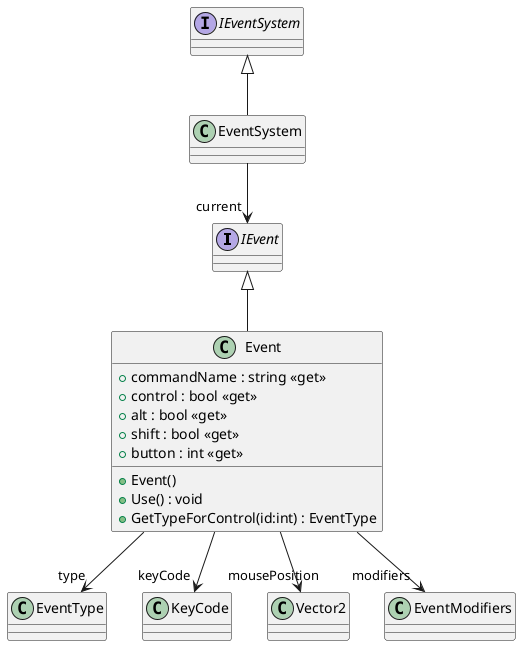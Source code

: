 @startuml
interface IEvent {
}
class Event {
    + Event()
    + commandName : string <<get>>
    + control : bool <<get>>
    + alt : bool <<get>>
    + shift : bool <<get>>
    + button : int <<get>>
    + Use() : void
    + GetTypeForControl(id:int) : EventType
}
interface IEventSystem {
}
class EventSystem {
}
IEvent <|-- Event
Event --> "type" EventType
Event --> "keyCode" KeyCode
Event --> "mousePosition" Vector2
Event --> "modifiers" EventModifiers
IEventSystem <|-- EventSystem
EventSystem --> "current" IEvent
@enduml
